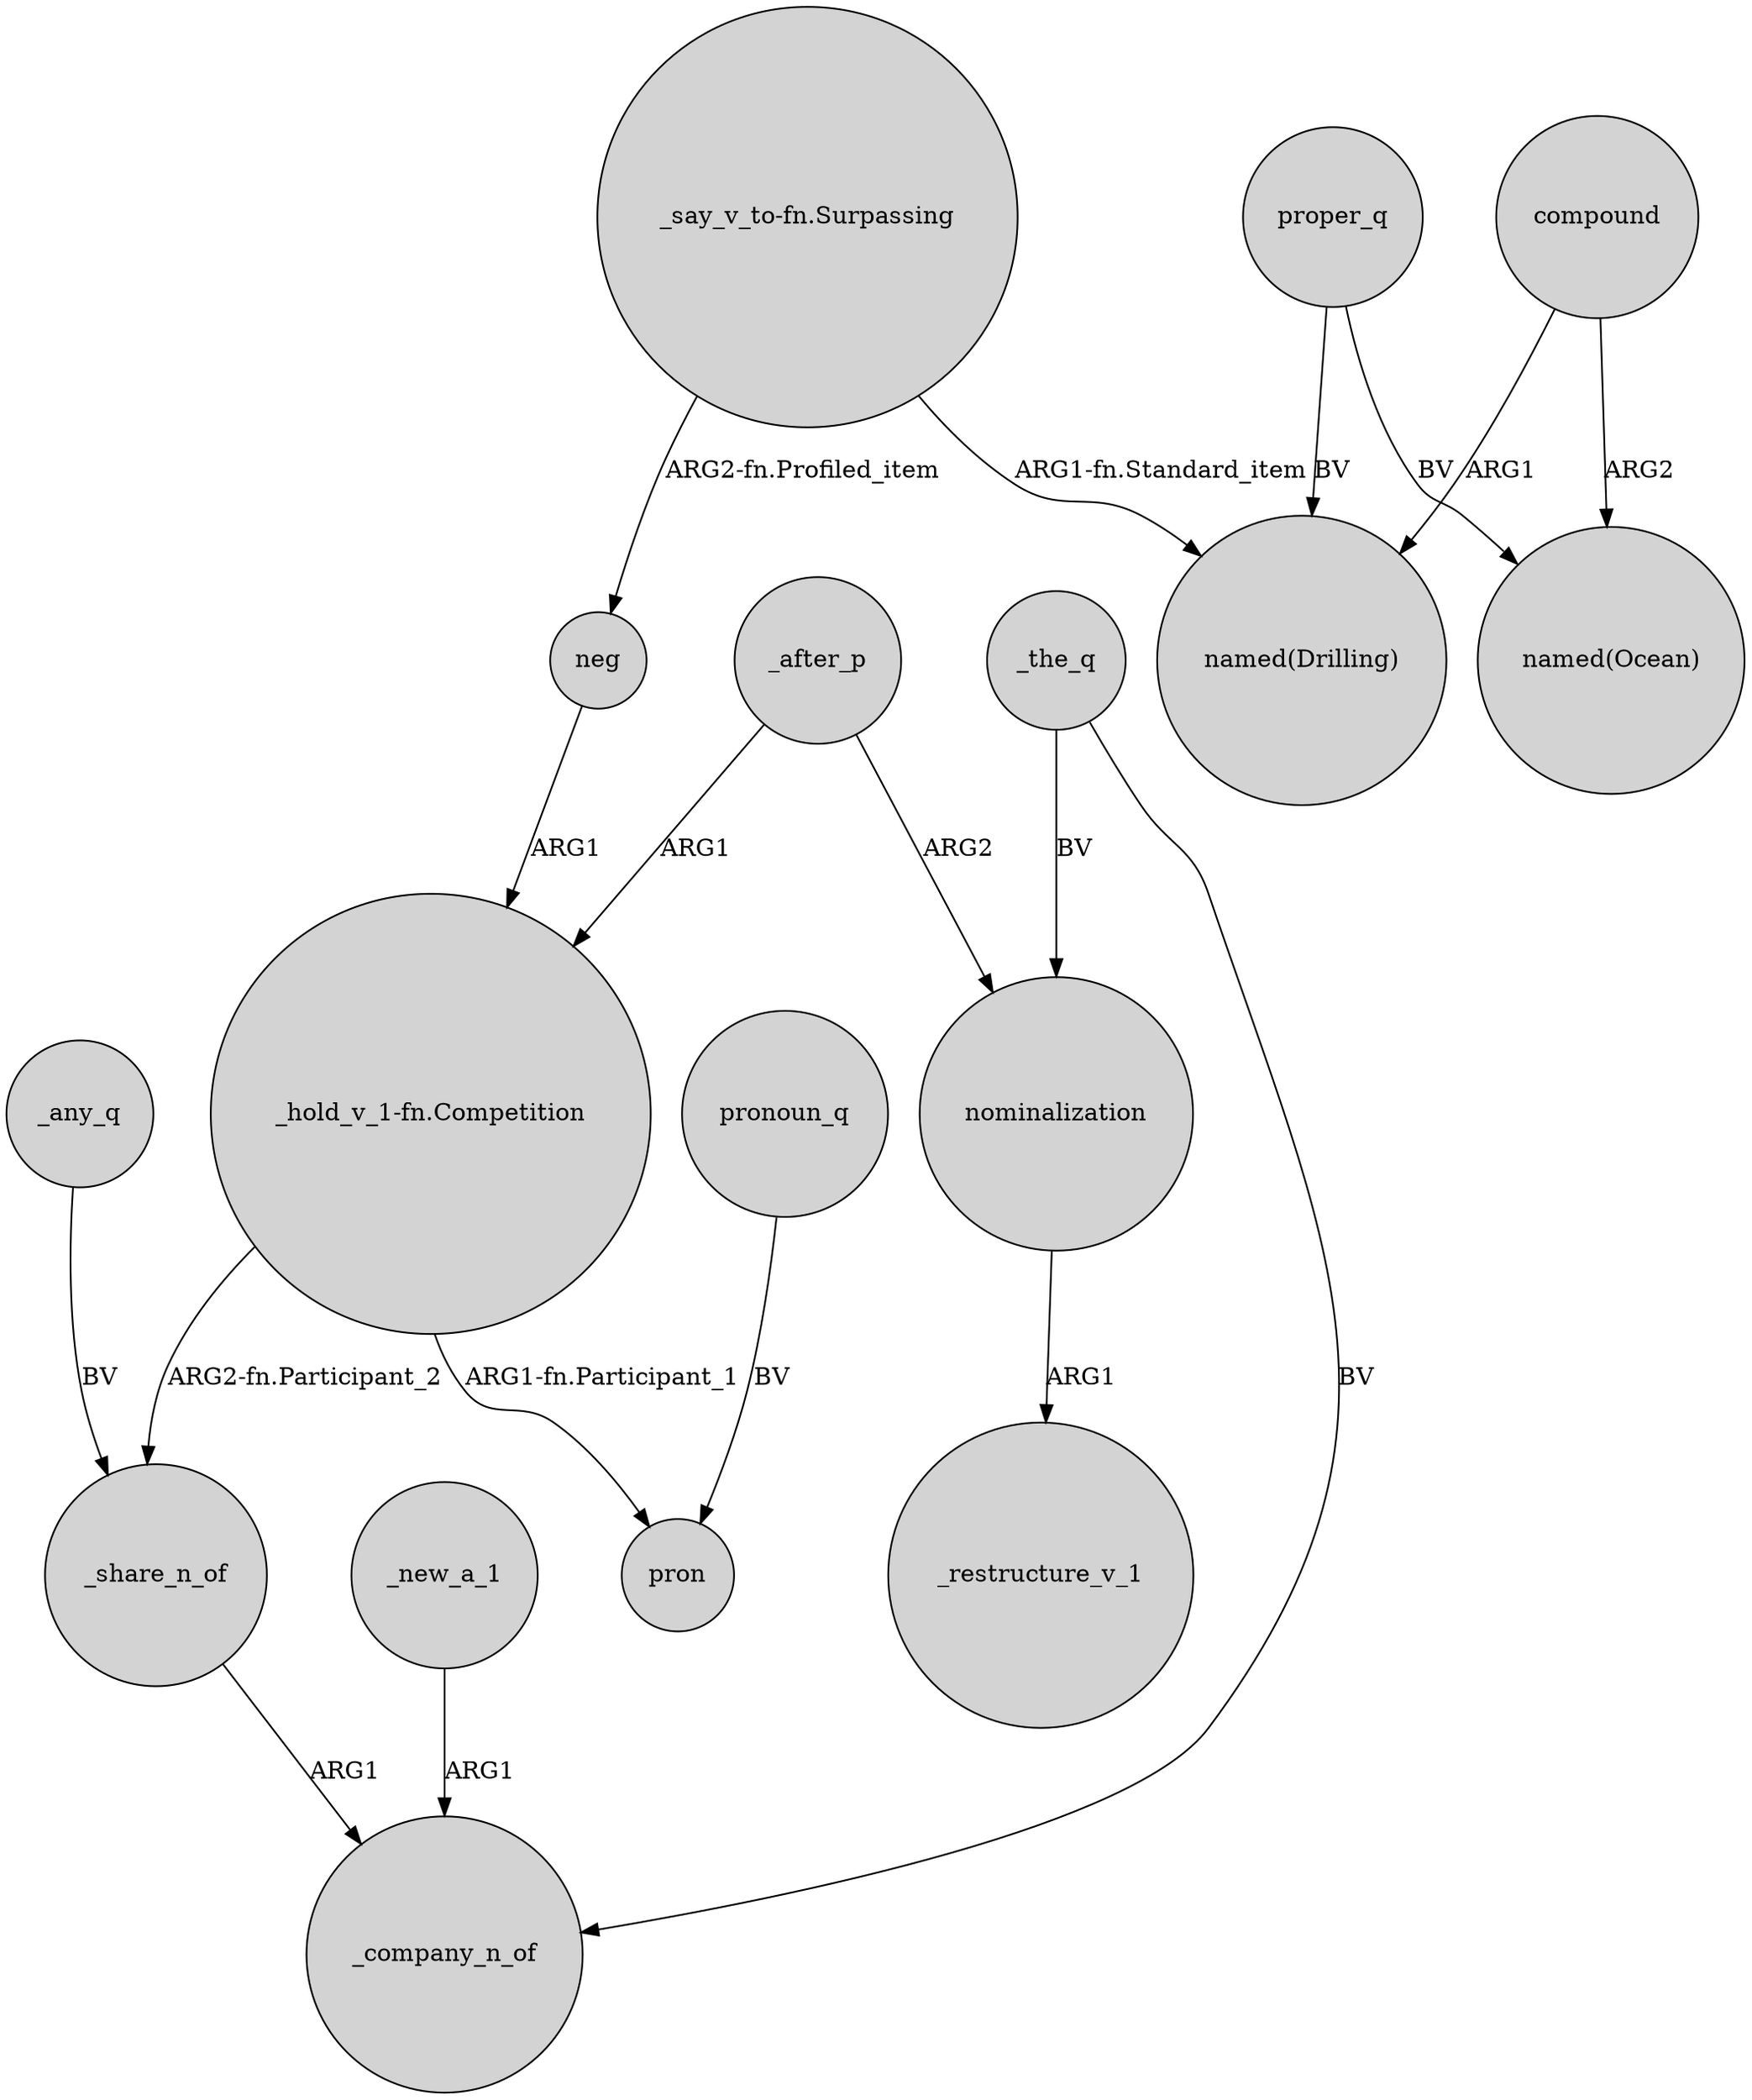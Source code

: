 digraph {
	node [shape=circle style=filled]
	"_hold_v_1-fn.Competition" -> _share_n_of [label="ARG2-fn.Participant_2"]
	_share_n_of -> _company_n_of [label=ARG1]
	_new_a_1 -> _company_n_of [label=ARG1]
	"_hold_v_1-fn.Competition" -> pron [label="ARG1-fn.Participant_1"]
	_the_q -> nominalization [label=BV]
	compound -> "named(Ocean)" [label=ARG2]
	proper_q -> "named(Drilling)" [label=BV]
	_after_p -> "_hold_v_1-fn.Competition" [label=ARG1]
	proper_q -> "named(Ocean)" [label=BV]
	_any_q -> _share_n_of [label=BV]
	nominalization -> _restructure_v_1 [label=ARG1]
	_the_q -> _company_n_of [label=BV]
	neg -> "_hold_v_1-fn.Competition" [label=ARG1]
	pronoun_q -> pron [label=BV]
	compound -> "named(Drilling)" [label=ARG1]
	"_say_v_to-fn.Surpassing" -> "named(Drilling)" [label="ARG1-fn.Standard_item"]
	_after_p -> nominalization [label=ARG2]
	"_say_v_to-fn.Surpassing" -> neg [label="ARG2-fn.Profiled_item"]
}
